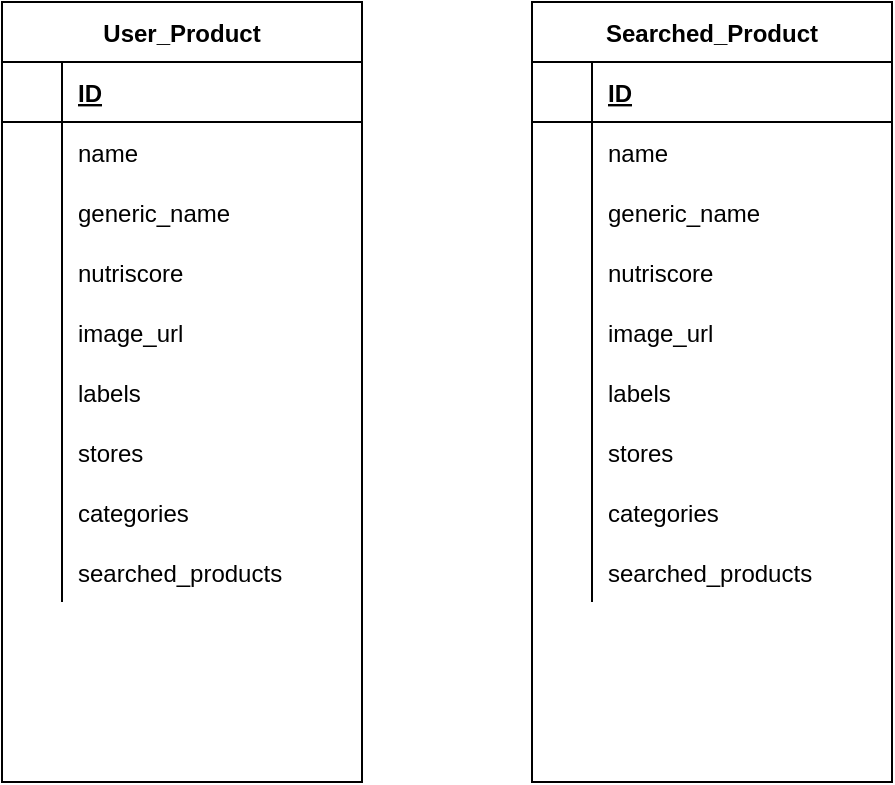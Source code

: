 <mxfile version="13.11.0" type="github">
  <diagram id="R2lEEEUBdFMjLlhIrx00" name="Page-1">
    <mxGraphModel dx="464" dy="651" grid="1" gridSize="10" guides="1" tooltips="1" connect="1" arrows="1" fold="1" page="1" pageScale="1" pageWidth="850" pageHeight="1100" math="0" shadow="0" extFonts="Permanent Marker^https://fonts.googleapis.com/css?family=Permanent+Marker">
      <root>
        <mxCell id="0" />
        <mxCell id="1" parent="0" />
        <mxCell id="01ozx0HhxupSy2TTT6j5-1" value="User_Product" style="shape=table;startSize=30;container=1;collapsible=1;childLayout=tableLayout;fixedRows=1;rowLines=0;fontStyle=1;align=center;resizeLast=1;" vertex="1" parent="1">
          <mxGeometry x="70" y="200" width="180" height="390" as="geometry">
            <mxRectangle x="70" y="200" width="110" height="30" as="alternateBounds" />
          </mxGeometry>
        </mxCell>
        <mxCell id="01ozx0HhxupSy2TTT6j5-2" value="" style="shape=partialRectangle;collapsible=0;dropTarget=0;pointerEvents=0;fillColor=none;top=0;left=0;bottom=1;right=0;points=[[0,0.5],[1,0.5]];portConstraint=eastwest;" vertex="1" parent="01ozx0HhxupSy2TTT6j5-1">
          <mxGeometry y="30" width="180" height="30" as="geometry" />
        </mxCell>
        <mxCell id="01ozx0HhxupSy2TTT6j5-3" value="" style="shape=partialRectangle;connectable=0;fillColor=none;top=0;left=0;bottom=0;right=0;fontStyle=1;overflow=hidden;" vertex="1" parent="01ozx0HhxupSy2TTT6j5-2">
          <mxGeometry width="30" height="30" as="geometry" />
        </mxCell>
        <mxCell id="01ozx0HhxupSy2TTT6j5-4" value="ID" style="shape=partialRectangle;connectable=0;fillColor=none;top=0;left=0;bottom=0;right=0;align=left;spacingLeft=6;fontStyle=5;overflow=hidden;" vertex="1" parent="01ozx0HhxupSy2TTT6j5-2">
          <mxGeometry x="30" width="150" height="30" as="geometry" />
        </mxCell>
        <mxCell id="01ozx0HhxupSy2TTT6j5-5" value="" style="shape=partialRectangle;collapsible=0;dropTarget=0;pointerEvents=0;fillColor=none;top=0;left=0;bottom=0;right=0;points=[[0,0.5],[1,0.5]];portConstraint=eastwest;" vertex="1" parent="01ozx0HhxupSy2TTT6j5-1">
          <mxGeometry y="60" width="180" height="30" as="geometry" />
        </mxCell>
        <mxCell id="01ozx0HhxupSy2TTT6j5-6" value="" style="shape=partialRectangle;connectable=0;fillColor=none;top=0;left=0;bottom=0;right=0;editable=1;overflow=hidden;" vertex="1" parent="01ozx0HhxupSy2TTT6j5-5">
          <mxGeometry width="30" height="30" as="geometry" />
        </mxCell>
        <mxCell id="01ozx0HhxupSy2TTT6j5-7" value="name" style="shape=partialRectangle;connectable=0;fillColor=none;top=0;left=0;bottom=0;right=0;align=left;spacingLeft=6;overflow=hidden;" vertex="1" parent="01ozx0HhxupSy2TTT6j5-5">
          <mxGeometry x="30" width="150" height="30" as="geometry" />
        </mxCell>
        <mxCell id="01ozx0HhxupSy2TTT6j5-8" value="" style="shape=partialRectangle;collapsible=0;dropTarget=0;pointerEvents=0;fillColor=none;top=0;left=0;bottom=0;right=0;points=[[0,0.5],[1,0.5]];portConstraint=eastwest;" vertex="1" parent="01ozx0HhxupSy2TTT6j5-1">
          <mxGeometry y="90" width="180" height="30" as="geometry" />
        </mxCell>
        <mxCell id="01ozx0HhxupSy2TTT6j5-9" value="" style="shape=partialRectangle;connectable=0;fillColor=none;top=0;left=0;bottom=0;right=0;editable=1;overflow=hidden;" vertex="1" parent="01ozx0HhxupSy2TTT6j5-8">
          <mxGeometry width="30" height="30" as="geometry" />
        </mxCell>
        <mxCell id="01ozx0HhxupSy2TTT6j5-10" value="generic_name" style="shape=partialRectangle;connectable=0;fillColor=none;top=0;left=0;bottom=0;right=0;align=left;spacingLeft=6;overflow=hidden;" vertex="1" parent="01ozx0HhxupSy2TTT6j5-8">
          <mxGeometry x="30" width="150" height="30" as="geometry" />
        </mxCell>
        <mxCell id="01ozx0HhxupSy2TTT6j5-11" value="" style="shape=partialRectangle;collapsible=0;dropTarget=0;pointerEvents=0;fillColor=none;top=0;left=0;bottom=0;right=0;points=[[0,0.5],[1,0.5]];portConstraint=eastwest;" vertex="1" parent="01ozx0HhxupSy2TTT6j5-1">
          <mxGeometry y="120" width="180" height="30" as="geometry" />
        </mxCell>
        <mxCell id="01ozx0HhxupSy2TTT6j5-12" value="" style="shape=partialRectangle;connectable=0;fillColor=none;top=0;left=0;bottom=0;right=0;editable=1;overflow=hidden;" vertex="1" parent="01ozx0HhxupSy2TTT6j5-11">
          <mxGeometry width="30" height="30" as="geometry" />
        </mxCell>
        <mxCell id="01ozx0HhxupSy2TTT6j5-13" value="nutriscore" style="shape=partialRectangle;connectable=0;fillColor=none;top=0;left=0;bottom=0;right=0;align=left;spacingLeft=6;overflow=hidden;" vertex="1" parent="01ozx0HhxupSy2TTT6j5-11">
          <mxGeometry x="30" width="150" height="30" as="geometry" />
        </mxCell>
        <mxCell id="01ozx0HhxupSy2TTT6j5-15" value="" style="shape=partialRectangle;collapsible=0;dropTarget=0;pointerEvents=0;fillColor=none;top=0;left=0;bottom=0;right=0;points=[[0,0.5],[1,0.5]];portConstraint=eastwest;" vertex="1" parent="01ozx0HhxupSy2TTT6j5-1">
          <mxGeometry y="150" width="180" height="30" as="geometry" />
        </mxCell>
        <mxCell id="01ozx0HhxupSy2TTT6j5-16" value="" style="shape=partialRectangle;connectable=0;fillColor=none;top=0;left=0;bottom=0;right=0;editable=1;overflow=hidden;" vertex="1" parent="01ozx0HhxupSy2TTT6j5-15">
          <mxGeometry width="30" height="30" as="geometry" />
        </mxCell>
        <mxCell id="01ozx0HhxupSy2TTT6j5-17" value="image_url" style="shape=partialRectangle;connectable=0;fillColor=none;top=0;left=0;bottom=0;right=0;align=left;spacingLeft=6;overflow=hidden;" vertex="1" parent="01ozx0HhxupSy2TTT6j5-15">
          <mxGeometry x="30" width="150" height="30" as="geometry" />
        </mxCell>
        <mxCell id="01ozx0HhxupSy2TTT6j5-18" value="" style="shape=partialRectangle;collapsible=0;dropTarget=0;pointerEvents=0;fillColor=none;top=0;left=0;bottom=0;right=0;points=[[0,0.5],[1,0.5]];portConstraint=eastwest;" vertex="1" parent="01ozx0HhxupSy2TTT6j5-1">
          <mxGeometry y="180" width="180" height="30" as="geometry" />
        </mxCell>
        <mxCell id="01ozx0HhxupSy2TTT6j5-19" value="" style="shape=partialRectangle;connectable=0;fillColor=none;top=0;left=0;bottom=0;right=0;editable=1;overflow=hidden;" vertex="1" parent="01ozx0HhxupSy2TTT6j5-18">
          <mxGeometry width="30" height="30" as="geometry" />
        </mxCell>
        <mxCell id="01ozx0HhxupSy2TTT6j5-20" value="labels" style="shape=partialRectangle;connectable=0;fillColor=none;top=0;left=0;bottom=0;right=0;align=left;spacingLeft=6;overflow=hidden;" vertex="1" parent="01ozx0HhxupSy2TTT6j5-18">
          <mxGeometry x="30" width="150" height="30" as="geometry" />
        </mxCell>
        <mxCell id="01ozx0HhxupSy2TTT6j5-21" value="" style="shape=partialRectangle;collapsible=0;dropTarget=0;pointerEvents=0;fillColor=none;top=0;left=0;bottom=0;right=0;points=[[0,0.5],[1,0.5]];portConstraint=eastwest;" vertex="1" parent="01ozx0HhxupSy2TTT6j5-1">
          <mxGeometry y="210" width="180" height="30" as="geometry" />
        </mxCell>
        <mxCell id="01ozx0HhxupSy2TTT6j5-22" value="" style="shape=partialRectangle;connectable=0;fillColor=none;top=0;left=0;bottom=0;right=0;editable=1;overflow=hidden;" vertex="1" parent="01ozx0HhxupSy2TTT6j5-21">
          <mxGeometry width="30" height="30" as="geometry" />
        </mxCell>
        <mxCell id="01ozx0HhxupSy2TTT6j5-23" value="stores" style="shape=partialRectangle;connectable=0;fillColor=none;top=0;left=0;bottom=0;right=0;align=left;spacingLeft=6;overflow=hidden;" vertex="1" parent="01ozx0HhxupSy2TTT6j5-21">
          <mxGeometry x="30" width="150" height="30" as="geometry" />
        </mxCell>
        <mxCell id="01ozx0HhxupSy2TTT6j5-24" value="" style="shape=partialRectangle;collapsible=0;dropTarget=0;pointerEvents=0;fillColor=none;top=0;left=0;bottom=0;right=0;points=[[0,0.5],[1,0.5]];portConstraint=eastwest;" vertex="1" parent="01ozx0HhxupSy2TTT6j5-1">
          <mxGeometry y="240" width="180" height="30" as="geometry" />
        </mxCell>
        <mxCell id="01ozx0HhxupSy2TTT6j5-25" value="" style="shape=partialRectangle;connectable=0;fillColor=none;top=0;left=0;bottom=0;right=0;editable=1;overflow=hidden;" vertex="1" parent="01ozx0HhxupSy2TTT6j5-24">
          <mxGeometry width="30" height="30" as="geometry" />
        </mxCell>
        <mxCell id="01ozx0HhxupSy2TTT6j5-26" value="categories" style="shape=partialRectangle;connectable=0;fillColor=none;top=0;left=0;bottom=0;right=0;align=left;spacingLeft=6;overflow=hidden;" vertex="1" parent="01ozx0HhxupSy2TTT6j5-24">
          <mxGeometry x="30" width="150" height="30" as="geometry" />
        </mxCell>
        <mxCell id="01ozx0HhxupSy2TTT6j5-27" value="" style="shape=partialRectangle;collapsible=0;dropTarget=0;pointerEvents=0;fillColor=none;top=0;left=0;bottom=0;right=0;points=[[0,0.5],[1,0.5]];portConstraint=eastwest;" vertex="1" parent="01ozx0HhxupSy2TTT6j5-1">
          <mxGeometry y="270" width="180" height="30" as="geometry" />
        </mxCell>
        <mxCell id="01ozx0HhxupSy2TTT6j5-28" value="" style="shape=partialRectangle;connectable=0;fillColor=none;top=0;left=0;bottom=0;right=0;editable=1;overflow=hidden;" vertex="1" parent="01ozx0HhxupSy2TTT6j5-27">
          <mxGeometry width="30" height="30" as="geometry" />
        </mxCell>
        <mxCell id="01ozx0HhxupSy2TTT6j5-29" value="searched_products" style="shape=partialRectangle;connectable=0;fillColor=none;top=0;left=0;bottom=0;right=0;align=left;spacingLeft=6;overflow=hidden;" vertex="1" parent="01ozx0HhxupSy2TTT6j5-27">
          <mxGeometry x="30" width="150" height="30" as="geometry" />
        </mxCell>
        <mxCell id="01ozx0HhxupSy2TTT6j5-33" value="Searched_Product" style="shape=table;startSize=30;container=1;collapsible=1;childLayout=tableLayout;fixedRows=1;rowLines=0;fontStyle=1;align=center;resizeLast=1;" vertex="1" parent="1">
          <mxGeometry x="335" y="200" width="180" height="390" as="geometry">
            <mxRectangle x="70" y="200" width="110" height="30" as="alternateBounds" />
          </mxGeometry>
        </mxCell>
        <mxCell id="01ozx0HhxupSy2TTT6j5-34" value="" style="shape=partialRectangle;collapsible=0;dropTarget=0;pointerEvents=0;fillColor=none;top=0;left=0;bottom=1;right=0;points=[[0,0.5],[1,0.5]];portConstraint=eastwest;" vertex="1" parent="01ozx0HhxupSy2TTT6j5-33">
          <mxGeometry y="30" width="180" height="30" as="geometry" />
        </mxCell>
        <mxCell id="01ozx0HhxupSy2TTT6j5-35" value="" style="shape=partialRectangle;connectable=0;fillColor=none;top=0;left=0;bottom=0;right=0;fontStyle=1;overflow=hidden;" vertex="1" parent="01ozx0HhxupSy2TTT6j5-34">
          <mxGeometry width="30" height="30" as="geometry" />
        </mxCell>
        <mxCell id="01ozx0HhxupSy2TTT6j5-36" value="ID" style="shape=partialRectangle;connectable=0;fillColor=none;top=0;left=0;bottom=0;right=0;align=left;spacingLeft=6;fontStyle=5;overflow=hidden;" vertex="1" parent="01ozx0HhxupSy2TTT6j5-34">
          <mxGeometry x="30" width="150" height="30" as="geometry" />
        </mxCell>
        <mxCell id="01ozx0HhxupSy2TTT6j5-37" value="" style="shape=partialRectangle;collapsible=0;dropTarget=0;pointerEvents=0;fillColor=none;top=0;left=0;bottom=0;right=0;points=[[0,0.5],[1,0.5]];portConstraint=eastwest;" vertex="1" parent="01ozx0HhxupSy2TTT6j5-33">
          <mxGeometry y="60" width="180" height="30" as="geometry" />
        </mxCell>
        <mxCell id="01ozx0HhxupSy2TTT6j5-38" value="" style="shape=partialRectangle;connectable=0;fillColor=none;top=0;left=0;bottom=0;right=0;editable=1;overflow=hidden;" vertex="1" parent="01ozx0HhxupSy2TTT6j5-37">
          <mxGeometry width="30" height="30" as="geometry" />
        </mxCell>
        <mxCell id="01ozx0HhxupSy2TTT6j5-39" value="name" style="shape=partialRectangle;connectable=0;fillColor=none;top=0;left=0;bottom=0;right=0;align=left;spacingLeft=6;overflow=hidden;" vertex="1" parent="01ozx0HhxupSy2TTT6j5-37">
          <mxGeometry x="30" width="150" height="30" as="geometry" />
        </mxCell>
        <mxCell id="01ozx0HhxupSy2TTT6j5-40" value="" style="shape=partialRectangle;collapsible=0;dropTarget=0;pointerEvents=0;fillColor=none;top=0;left=0;bottom=0;right=0;points=[[0,0.5],[1,0.5]];portConstraint=eastwest;" vertex="1" parent="01ozx0HhxupSy2TTT6j5-33">
          <mxGeometry y="90" width="180" height="30" as="geometry" />
        </mxCell>
        <mxCell id="01ozx0HhxupSy2TTT6j5-41" value="" style="shape=partialRectangle;connectable=0;fillColor=none;top=0;left=0;bottom=0;right=0;editable=1;overflow=hidden;" vertex="1" parent="01ozx0HhxupSy2TTT6j5-40">
          <mxGeometry width="30" height="30" as="geometry" />
        </mxCell>
        <mxCell id="01ozx0HhxupSy2TTT6j5-42" value="generic_name" style="shape=partialRectangle;connectable=0;fillColor=none;top=0;left=0;bottom=0;right=0;align=left;spacingLeft=6;overflow=hidden;" vertex="1" parent="01ozx0HhxupSy2TTT6j5-40">
          <mxGeometry x="30" width="150" height="30" as="geometry" />
        </mxCell>
        <mxCell id="01ozx0HhxupSy2TTT6j5-43" value="" style="shape=partialRectangle;collapsible=0;dropTarget=0;pointerEvents=0;fillColor=none;top=0;left=0;bottom=0;right=0;points=[[0,0.5],[1,0.5]];portConstraint=eastwest;" vertex="1" parent="01ozx0HhxupSy2TTT6j5-33">
          <mxGeometry y="120" width="180" height="30" as="geometry" />
        </mxCell>
        <mxCell id="01ozx0HhxupSy2TTT6j5-44" value="" style="shape=partialRectangle;connectable=0;fillColor=none;top=0;left=0;bottom=0;right=0;editable=1;overflow=hidden;" vertex="1" parent="01ozx0HhxupSy2TTT6j5-43">
          <mxGeometry width="30" height="30" as="geometry" />
        </mxCell>
        <mxCell id="01ozx0HhxupSy2TTT6j5-45" value="nutriscore" style="shape=partialRectangle;connectable=0;fillColor=none;top=0;left=0;bottom=0;right=0;align=left;spacingLeft=6;overflow=hidden;" vertex="1" parent="01ozx0HhxupSy2TTT6j5-43">
          <mxGeometry x="30" width="150" height="30" as="geometry" />
        </mxCell>
        <mxCell id="01ozx0HhxupSy2TTT6j5-46" value="" style="shape=partialRectangle;collapsible=0;dropTarget=0;pointerEvents=0;fillColor=none;top=0;left=0;bottom=0;right=0;points=[[0,0.5],[1,0.5]];portConstraint=eastwest;" vertex="1" parent="01ozx0HhxupSy2TTT6j5-33">
          <mxGeometry y="150" width="180" height="30" as="geometry" />
        </mxCell>
        <mxCell id="01ozx0HhxupSy2TTT6j5-47" value="" style="shape=partialRectangle;connectable=0;fillColor=none;top=0;left=0;bottom=0;right=0;editable=1;overflow=hidden;" vertex="1" parent="01ozx0HhxupSy2TTT6j5-46">
          <mxGeometry width="30" height="30" as="geometry" />
        </mxCell>
        <mxCell id="01ozx0HhxupSy2TTT6j5-48" value="image_url" style="shape=partialRectangle;connectable=0;fillColor=none;top=0;left=0;bottom=0;right=0;align=left;spacingLeft=6;overflow=hidden;" vertex="1" parent="01ozx0HhxupSy2TTT6j5-46">
          <mxGeometry x="30" width="150" height="30" as="geometry" />
        </mxCell>
        <mxCell id="01ozx0HhxupSy2TTT6j5-49" value="" style="shape=partialRectangle;collapsible=0;dropTarget=0;pointerEvents=0;fillColor=none;top=0;left=0;bottom=0;right=0;points=[[0,0.5],[1,0.5]];portConstraint=eastwest;" vertex="1" parent="01ozx0HhxupSy2TTT6j5-33">
          <mxGeometry y="180" width="180" height="30" as="geometry" />
        </mxCell>
        <mxCell id="01ozx0HhxupSy2TTT6j5-50" value="" style="shape=partialRectangle;connectable=0;fillColor=none;top=0;left=0;bottom=0;right=0;editable=1;overflow=hidden;" vertex="1" parent="01ozx0HhxupSy2TTT6j5-49">
          <mxGeometry width="30" height="30" as="geometry" />
        </mxCell>
        <mxCell id="01ozx0HhxupSy2TTT6j5-51" value="labels" style="shape=partialRectangle;connectable=0;fillColor=none;top=0;left=0;bottom=0;right=0;align=left;spacingLeft=6;overflow=hidden;" vertex="1" parent="01ozx0HhxupSy2TTT6j5-49">
          <mxGeometry x="30" width="150" height="30" as="geometry" />
        </mxCell>
        <mxCell id="01ozx0HhxupSy2TTT6j5-52" value="" style="shape=partialRectangle;collapsible=0;dropTarget=0;pointerEvents=0;fillColor=none;top=0;left=0;bottom=0;right=0;points=[[0,0.5],[1,0.5]];portConstraint=eastwest;" vertex="1" parent="01ozx0HhxupSy2TTT6j5-33">
          <mxGeometry y="210" width="180" height="30" as="geometry" />
        </mxCell>
        <mxCell id="01ozx0HhxupSy2TTT6j5-53" value="" style="shape=partialRectangle;connectable=0;fillColor=none;top=0;left=0;bottom=0;right=0;editable=1;overflow=hidden;" vertex="1" parent="01ozx0HhxupSy2TTT6j5-52">
          <mxGeometry width="30" height="30" as="geometry" />
        </mxCell>
        <mxCell id="01ozx0HhxupSy2TTT6j5-54" value="stores" style="shape=partialRectangle;connectable=0;fillColor=none;top=0;left=0;bottom=0;right=0;align=left;spacingLeft=6;overflow=hidden;" vertex="1" parent="01ozx0HhxupSy2TTT6j5-52">
          <mxGeometry x="30" width="150" height="30" as="geometry" />
        </mxCell>
        <mxCell id="01ozx0HhxupSy2TTT6j5-55" value="" style="shape=partialRectangle;collapsible=0;dropTarget=0;pointerEvents=0;fillColor=none;top=0;left=0;bottom=0;right=0;points=[[0,0.5],[1,0.5]];portConstraint=eastwest;" vertex="1" parent="01ozx0HhxupSy2TTT6j5-33">
          <mxGeometry y="240" width="180" height="30" as="geometry" />
        </mxCell>
        <mxCell id="01ozx0HhxupSy2TTT6j5-56" value="" style="shape=partialRectangle;connectable=0;fillColor=none;top=0;left=0;bottom=0;right=0;editable=1;overflow=hidden;" vertex="1" parent="01ozx0HhxupSy2TTT6j5-55">
          <mxGeometry width="30" height="30" as="geometry" />
        </mxCell>
        <mxCell id="01ozx0HhxupSy2TTT6j5-57" value="categories" style="shape=partialRectangle;connectable=0;fillColor=none;top=0;left=0;bottom=0;right=0;align=left;spacingLeft=6;overflow=hidden;" vertex="1" parent="01ozx0HhxupSy2TTT6j5-55">
          <mxGeometry x="30" width="150" height="30" as="geometry" />
        </mxCell>
        <mxCell id="01ozx0HhxupSy2TTT6j5-58" value="" style="shape=partialRectangle;collapsible=0;dropTarget=0;pointerEvents=0;fillColor=none;top=0;left=0;bottom=0;right=0;points=[[0,0.5],[1,0.5]];portConstraint=eastwest;" vertex="1" parent="01ozx0HhxupSy2TTT6j5-33">
          <mxGeometry y="270" width="180" height="30" as="geometry" />
        </mxCell>
        <mxCell id="01ozx0HhxupSy2TTT6j5-59" value="" style="shape=partialRectangle;connectable=0;fillColor=none;top=0;left=0;bottom=0;right=0;editable=1;overflow=hidden;" vertex="1" parent="01ozx0HhxupSy2TTT6j5-58">
          <mxGeometry width="30" height="30" as="geometry" />
        </mxCell>
        <mxCell id="01ozx0HhxupSy2TTT6j5-60" value="searched_products" style="shape=partialRectangle;connectable=0;fillColor=none;top=0;left=0;bottom=0;right=0;align=left;spacingLeft=6;overflow=hidden;" vertex="1" parent="01ozx0HhxupSy2TTT6j5-58">
          <mxGeometry x="30" width="150" height="30" as="geometry" />
        </mxCell>
      </root>
    </mxGraphModel>
  </diagram>
</mxfile>

